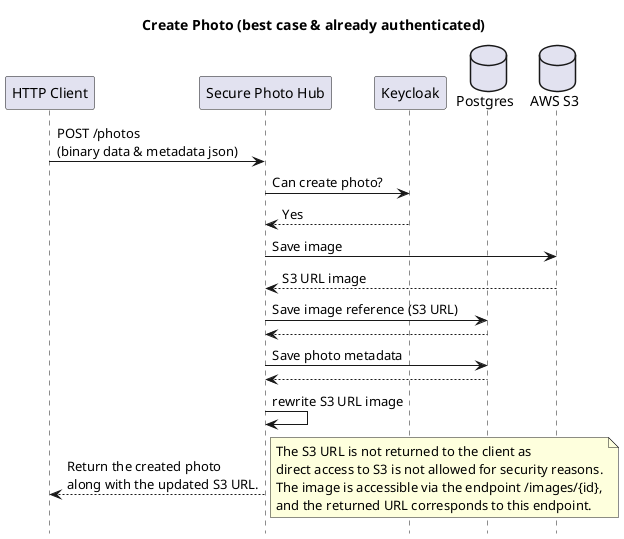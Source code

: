 @startuml
hide footbox
title Create Photo (best case & already authenticated)

participant "HTTP Client" as Client
participant "Secure Photo Hub" as SecurePhotoHub
participant "Keycloak" as Keycloak
database Postgres
database "AWS S3" as S3

Client -> SecurePhotoHub : POST /photos\n\
(binary data & metadata json)
SecurePhotoHub -> Keycloak : Can create photo?
SecurePhotoHub <-- Keycloak : Yes
SecurePhotoHub -> S3 : Save image
SecurePhotoHub <-- S3 : S3 URL image
SecurePhotoHub -> Postgres : Save image reference (S3 URL)
SecurePhotoHub <-- Postgres
SecurePhotoHub -> Postgres : Save photo metadata
SecurePhotoHub <-- Postgres
SecurePhotoHub -> SecurePhotoHub : rewrite S3 URL image
SecurePhotoHub --> Client : Return the created photo\n\
along with the updated S3 URL.
note right: The S3 URL is not returned to the client as\n\
direct access to S3 is not allowed for security reasons.\n\
The image is accessible via the endpoint /images/{id},\n\
and the returned URL corresponds to this endpoint.
@enduml